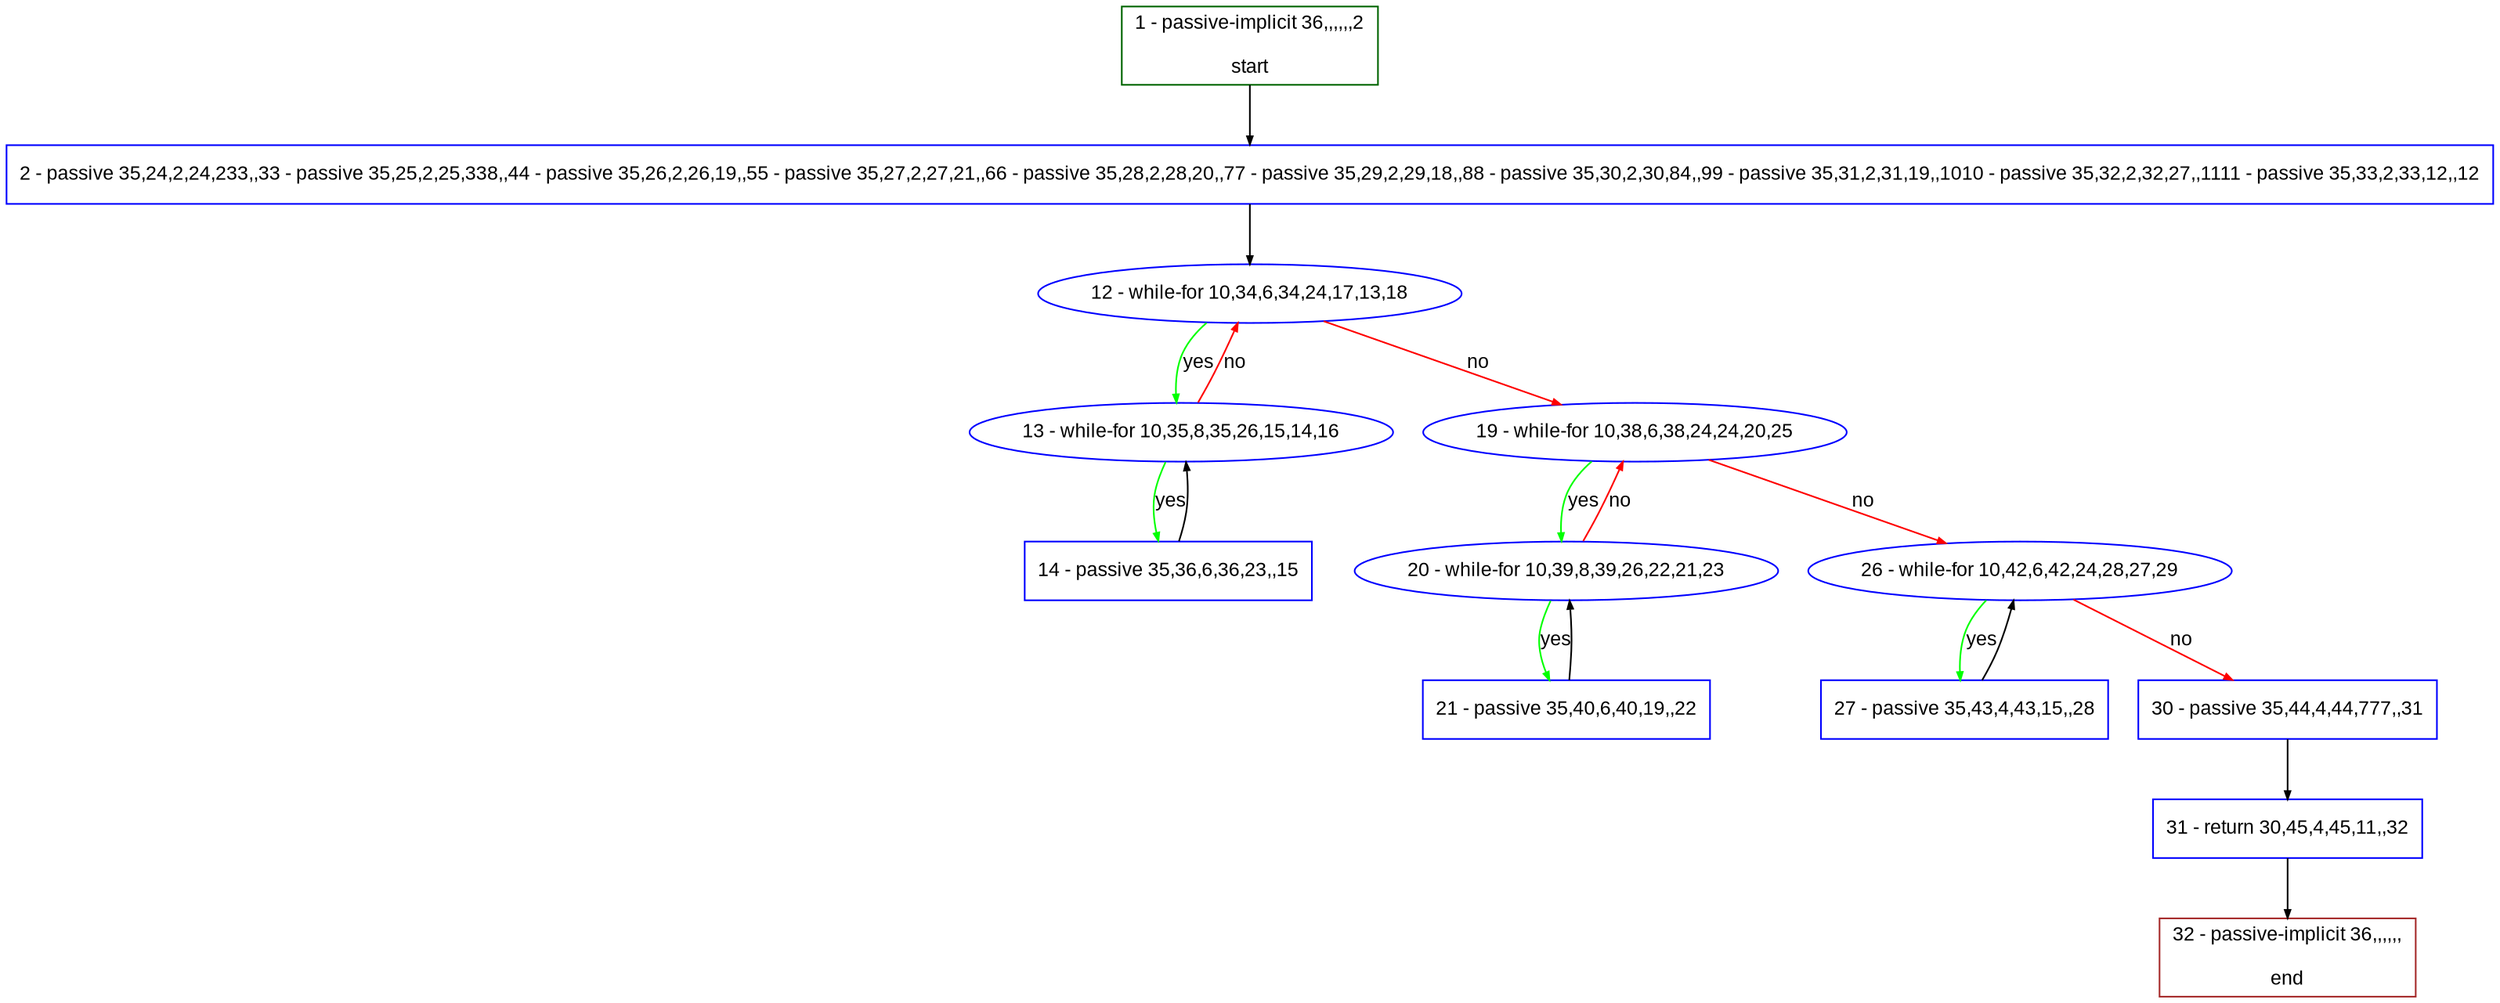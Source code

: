 digraph "" {
  graph [pack="true", label="", fontsize="12", packmode="clust", fontname="Arial", fillcolor="#FFFFCC", bgcolor="white", style="rounded,filled", compound="true"];
  node [node_initialized="no", label="", color="grey", fontsize="12", fillcolor="white", fontname="Arial", style="filled", shape="rectangle", compound="true", fixedsize="false"];
  edge [fontcolor="black", arrowhead="normal", arrowtail="none", arrowsize="0.5", ltail="", label="", color="black", fontsize="12", lhead="", fontname="Arial", dir="forward", compound="true"];
  __N1 [label="2 - passive 35,24,2,24,233,,33 - passive 35,25,2,25,338,,44 - passive 35,26,2,26,19,,55 - passive 35,27,2,27,21,,66 - passive 35,28,2,28,20,,77 - passive 35,29,2,29,18,,88 - passive 35,30,2,30,84,,99 - passive 35,31,2,31,19,,1010 - passive 35,32,2,32,27,,1111 - passive 35,33,2,33,12,,12", color="#0000ff", fillcolor="#ffffff", style="filled", shape="box"];
  __N2 [label="1 - passive-implicit 36,,,,,,2\n\nstart", color="#006400", fillcolor="#ffffff", style="filled", shape="box"];
  __N3 [label="12 - while-for 10,34,6,34,24,17,13,18", color="#0000ff", fillcolor="#ffffff", style="filled", shape="oval"];
  __N4 [label="13 - while-for 10,35,8,35,26,15,14,16", color="#0000ff", fillcolor="#ffffff", style="filled", shape="oval"];
  __N5 [label="19 - while-for 10,38,6,38,24,24,20,25", color="#0000ff", fillcolor="#ffffff", style="filled", shape="oval"];
  __N6 [label="14 - passive 35,36,6,36,23,,15", color="#0000ff", fillcolor="#ffffff", style="filled", shape="box"];
  __N7 [label="20 - while-for 10,39,8,39,26,22,21,23", color="#0000ff", fillcolor="#ffffff", style="filled", shape="oval"];
  __N8 [label="26 - while-for 10,42,6,42,24,28,27,29", color="#0000ff", fillcolor="#ffffff", style="filled", shape="oval"];
  __N9 [label="21 - passive 35,40,6,40,19,,22", color="#0000ff", fillcolor="#ffffff", style="filled", shape="box"];
  __N10 [label="27 - passive 35,43,4,43,15,,28", color="#0000ff", fillcolor="#ffffff", style="filled", shape="box"];
  __N11 [label="30 - passive 35,44,4,44,777,,31", color="#0000ff", fillcolor="#ffffff", style="filled", shape="box"];
  __N12 [label="31 - return 30,45,4,45,11,,32", color="#0000ff", fillcolor="#ffffff", style="filled", shape="box"];
  __N13 [label="32 - passive-implicit 36,,,,,,\n\nend", color="#a52a2a", fillcolor="#ffffff", style="filled", shape="box"];
  __N2 -> __N1 [arrowhead="normal", arrowtail="none", color="#000000", label="", dir="forward"];
  __N1 -> __N3 [arrowhead="normal", arrowtail="none", color="#000000", label="", dir="forward"];
  __N3 -> __N4 [arrowhead="normal", arrowtail="none", color="#00ff00", label="yes", dir="forward"];
  __N4 -> __N3 [arrowhead="normal", arrowtail="none", color="#ff0000", label="no", dir="forward"];
  __N3 -> __N5 [arrowhead="normal", arrowtail="none", color="#ff0000", label="no", dir="forward"];
  __N4 -> __N6 [arrowhead="normal", arrowtail="none", color="#00ff00", label="yes", dir="forward"];
  __N6 -> __N4 [arrowhead="normal", arrowtail="none", color="#000000", label="", dir="forward"];
  __N5 -> __N7 [arrowhead="normal", arrowtail="none", color="#00ff00", label="yes", dir="forward"];
  __N7 -> __N5 [arrowhead="normal", arrowtail="none", color="#ff0000", label="no", dir="forward"];
  __N5 -> __N8 [arrowhead="normal", arrowtail="none", color="#ff0000", label="no", dir="forward"];
  __N7 -> __N9 [arrowhead="normal", arrowtail="none", color="#00ff00", label="yes", dir="forward"];
  __N9 -> __N7 [arrowhead="normal", arrowtail="none", color="#000000", label="", dir="forward"];
  __N8 -> __N10 [arrowhead="normal", arrowtail="none", color="#00ff00", label="yes", dir="forward"];
  __N10 -> __N8 [arrowhead="normal", arrowtail="none", color="#000000", label="", dir="forward"];
  __N8 -> __N11 [arrowhead="normal", arrowtail="none", color="#ff0000", label="no", dir="forward"];
  __N11 -> __N12 [arrowhead="normal", arrowtail="none", color="#000000", label="", dir="forward"];
  __N12 -> __N13 [arrowhead="normal", arrowtail="none", color="#000000", label="", dir="forward"];
}
